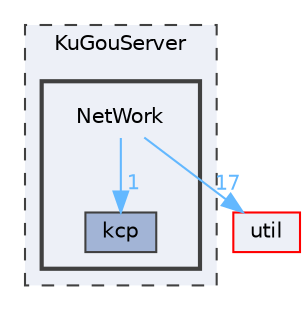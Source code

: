 digraph "NetWork"
{
 // LATEX_PDF_SIZE
  bgcolor="transparent";
  edge [fontname=Helvetica,fontsize=10,labelfontname=Helvetica,labelfontsize=10];
  node [fontname=Helvetica,fontsize=10,shape=box,height=0.2,width=0.4];
  compound=true
  subgraph clusterdir_e72918b9f0e93adee7ec62635d44a38d {
    graph [ bgcolor="#edf0f7", pencolor="grey25", label="KuGouServer", fontname=Helvetica,fontsize=10 style="filled,dashed", URL="dir_e72918b9f0e93adee7ec62635d44a38d.html",tooltip=""]
  subgraph clusterdir_1f4d31eb974542b2ab12d0259d14eb74 {
    graph [ bgcolor="#edf0f7", pencolor="grey25", label="", fontname=Helvetica,fontsize=10 style="filled,bold", URL="dir_1f4d31eb974542b2ab12d0259d14eb74.html",tooltip=""]
    dir_1f4d31eb974542b2ab12d0259d14eb74 [shape=plaintext, label="NetWork"];
  dir_bd24ebb063cf6e142f139fb910e49670 [label="kcp", fillcolor="#a2b4d6", color="grey25", style="filled", URL="dir_bd24ebb063cf6e142f139fb910e49670.html",tooltip=""];
  }
  }
  dir_23ec12649285f9fabf3a6b7380226c28 [label="util", fillcolor="#edf0f7", color="red", style="filled", URL="dir_23ec12649285f9fabf3a6b7380226c28.html",tooltip=""];
  dir_1f4d31eb974542b2ab12d0259d14eb74->dir_23ec12649285f9fabf3a6b7380226c28 [headlabel="17", labeldistance=1.5 headhref="dir_000277_000357.html" href="dir_000277_000357.html" color="steelblue1" fontcolor="steelblue1"];
  dir_1f4d31eb974542b2ab12d0259d14eb74->dir_bd24ebb063cf6e142f139fb910e49670 [headlabel="1", labeldistance=1.5 headhref="dir_000277_000164.html" href="dir_000277_000164.html" color="steelblue1" fontcolor="steelblue1"];
}
